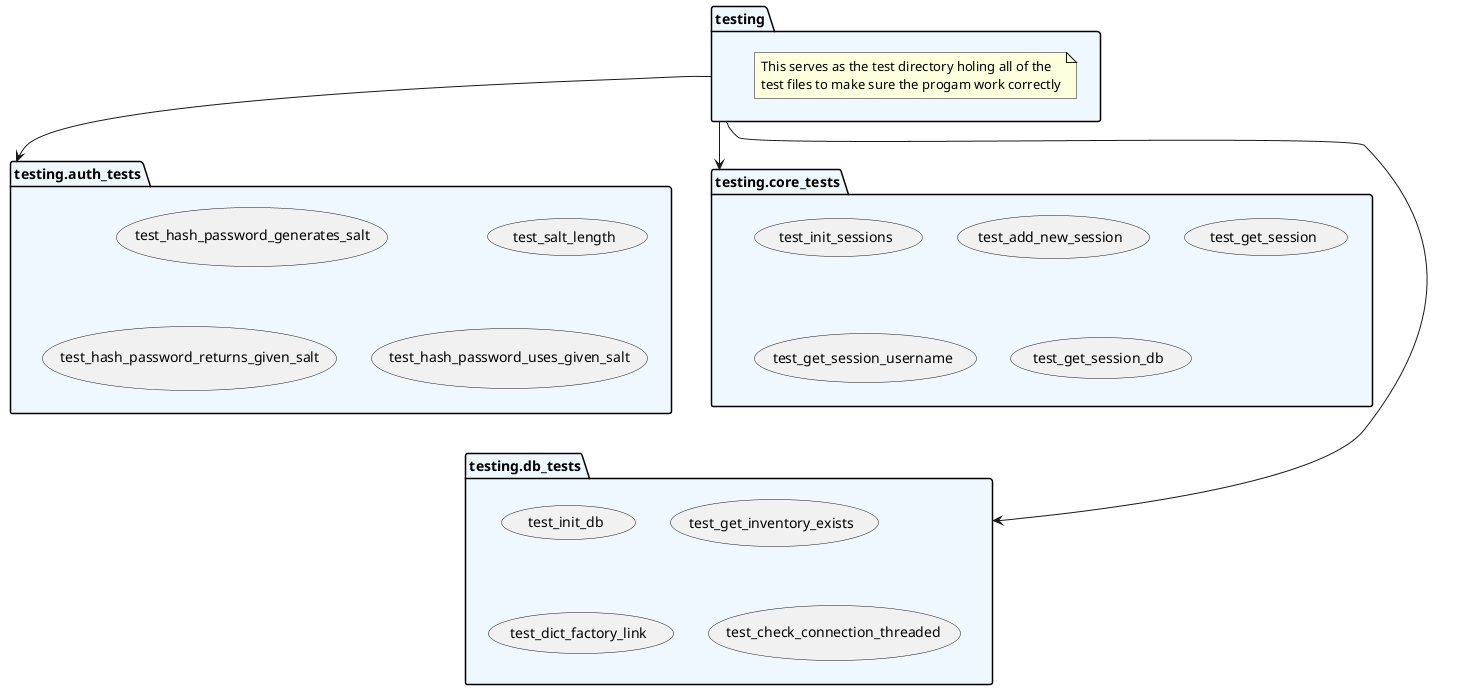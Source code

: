 @startuml packages
set namespaceSeparator none
package "testing" as testing #aliceblue {
    note "This serves as the test directory holing all of the \ntest files to make sure the progam work correctly" as N
}
package "testing.auth_tests" as testing.auth_tests #aliceblue {
    usecase "test_hash_password_generates_salt" as t1
    usecase "test_salt_length" as t2
    usecase "test_hash_password_returns_given_salt" as t3
    usecase "test_hash_password_uses_given_salt" as t4
}
package "testing.core_tests" as testing.core_tests #aliceblue {
    usecase "test_init_sessions" as t5
    usecase "test_add_new_session" as t6
    usecase "test_get_session" as t7
    usecase "test_get_session_username" as t8
    usecase "test_get_session_db" as t9
}
package "testing.db_tests" as testing.db_tests #aliceblue {
    usecase "test_init_db" as t10
    usecase "test_get_inventory_exists" as t11
    usecase "test_dict_factory_link" as t12
    usecase "test_check_connection_threaded" as t13
}
testing --> testing.auth_tests
testing --> testing.core_tests
testing --> testing.db_tests

@enduml
